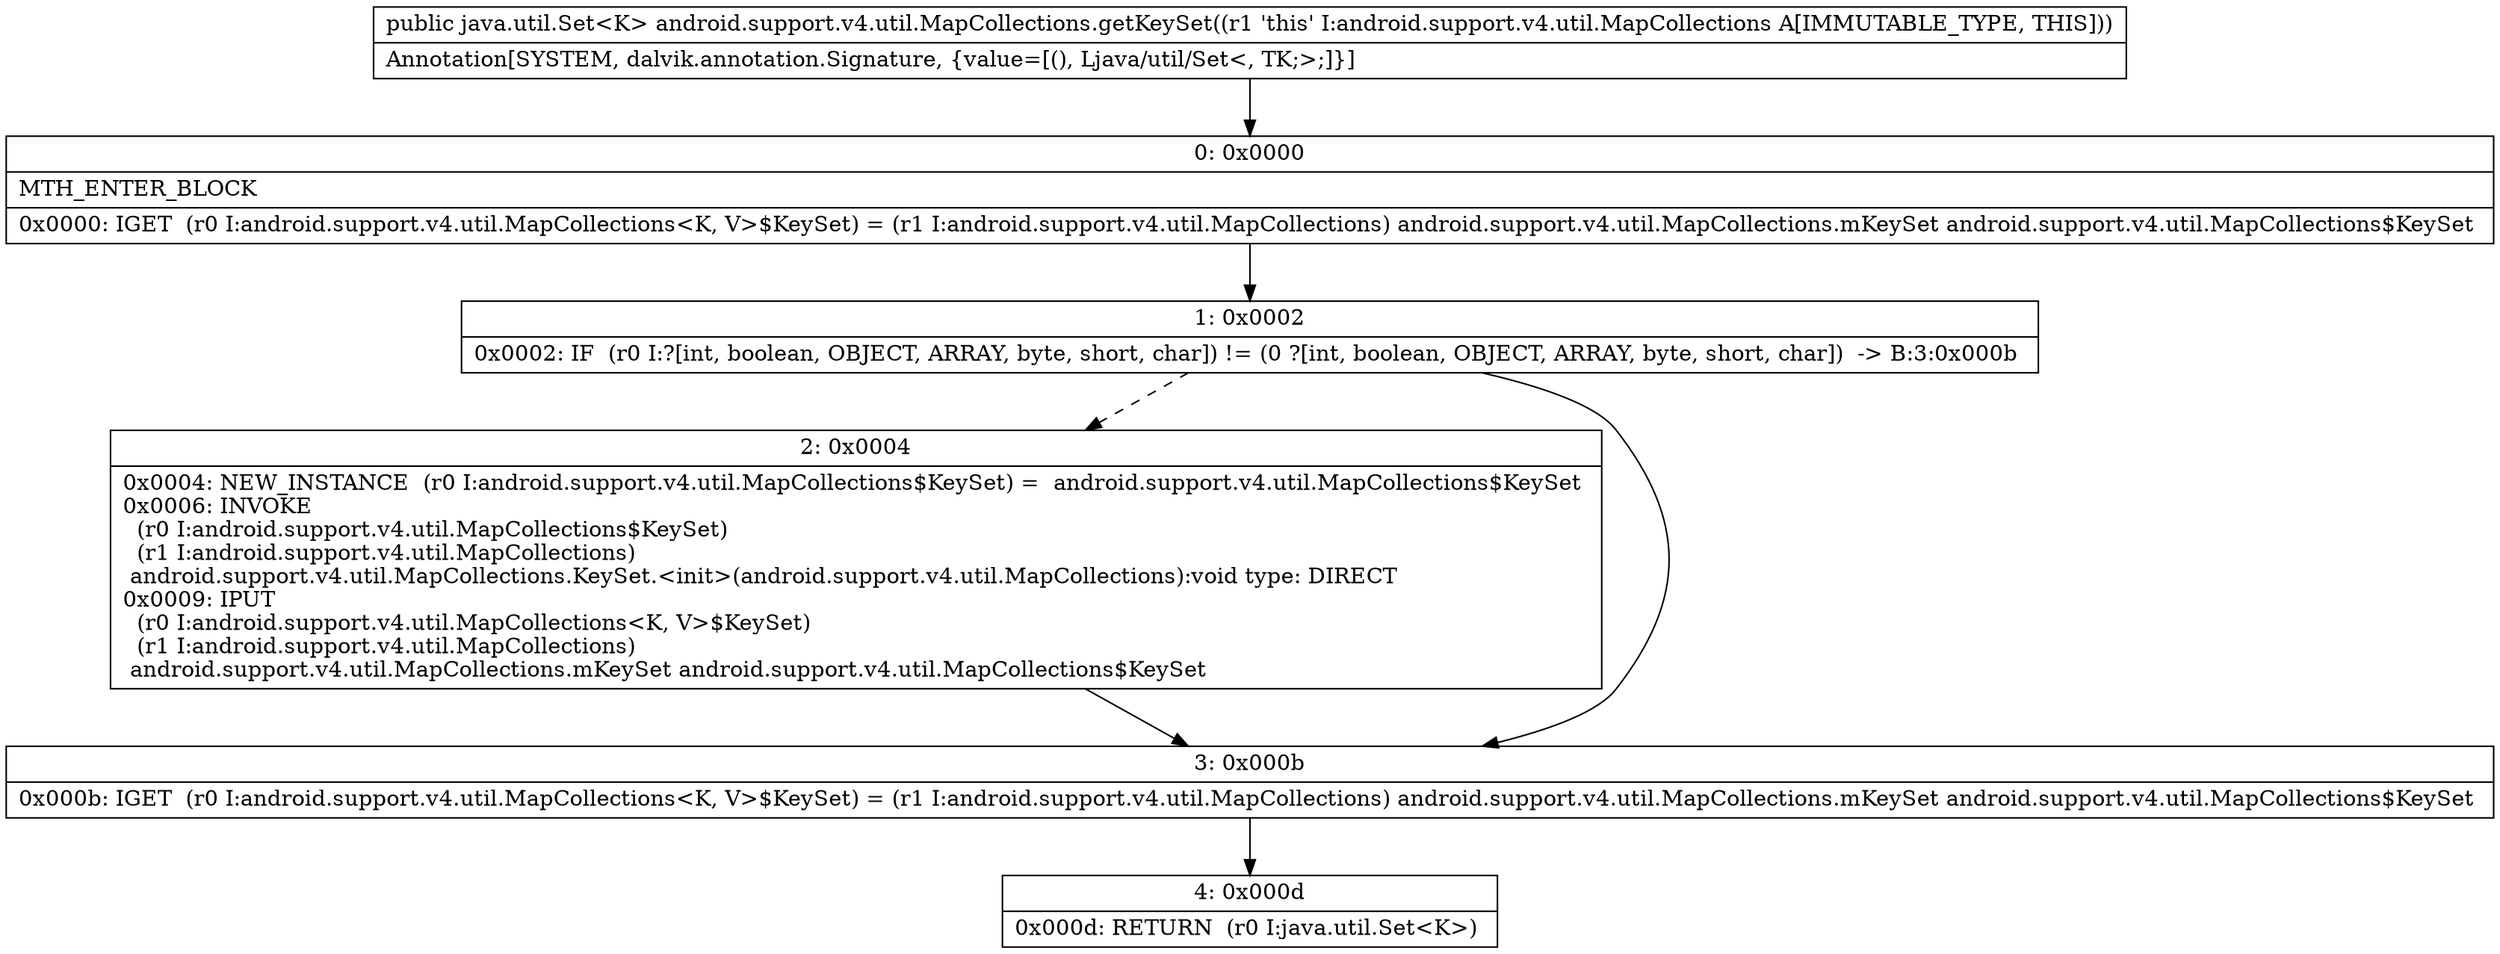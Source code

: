 digraph "CFG forandroid.support.v4.util.MapCollections.getKeySet()Ljava\/util\/Set;" {
Node_0 [shape=record,label="{0\:\ 0x0000|MTH_ENTER_BLOCK\l|0x0000: IGET  (r0 I:android.support.v4.util.MapCollections\<K, V\>$KeySet) = (r1 I:android.support.v4.util.MapCollections) android.support.v4.util.MapCollections.mKeySet android.support.v4.util.MapCollections$KeySet \l}"];
Node_1 [shape=record,label="{1\:\ 0x0002|0x0002: IF  (r0 I:?[int, boolean, OBJECT, ARRAY, byte, short, char]) != (0 ?[int, boolean, OBJECT, ARRAY, byte, short, char])  \-\> B:3:0x000b \l}"];
Node_2 [shape=record,label="{2\:\ 0x0004|0x0004: NEW_INSTANCE  (r0 I:android.support.v4.util.MapCollections$KeySet) =  android.support.v4.util.MapCollections$KeySet \l0x0006: INVOKE  \l  (r0 I:android.support.v4.util.MapCollections$KeySet)\l  (r1 I:android.support.v4.util.MapCollections)\l android.support.v4.util.MapCollections.KeySet.\<init\>(android.support.v4.util.MapCollections):void type: DIRECT \l0x0009: IPUT  \l  (r0 I:android.support.v4.util.MapCollections\<K, V\>$KeySet)\l  (r1 I:android.support.v4.util.MapCollections)\l android.support.v4.util.MapCollections.mKeySet android.support.v4.util.MapCollections$KeySet \l}"];
Node_3 [shape=record,label="{3\:\ 0x000b|0x000b: IGET  (r0 I:android.support.v4.util.MapCollections\<K, V\>$KeySet) = (r1 I:android.support.v4.util.MapCollections) android.support.v4.util.MapCollections.mKeySet android.support.v4.util.MapCollections$KeySet \l}"];
Node_4 [shape=record,label="{4\:\ 0x000d|0x000d: RETURN  (r0 I:java.util.Set\<K\>) \l}"];
MethodNode[shape=record,label="{public java.util.Set\<K\> android.support.v4.util.MapCollections.getKeySet((r1 'this' I:android.support.v4.util.MapCollections A[IMMUTABLE_TYPE, THIS]))  | Annotation[SYSTEM, dalvik.annotation.Signature, \{value=[(), Ljava\/util\/Set\<, TK;\>;]\}]\l}"];
MethodNode -> Node_0;
Node_0 -> Node_1;
Node_1 -> Node_2[style=dashed];
Node_1 -> Node_3;
Node_2 -> Node_3;
Node_3 -> Node_4;
}

